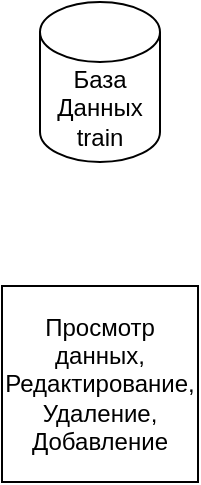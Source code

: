 <mxfile version="14.4.3" type="github">
  <diagram name="Page-1" id="c7558073-3199-34d8-9f00-42111426c3f3">
    <mxGraphModel dx="1221" dy="645" grid="1" gridSize="10" guides="1" tooltips="1" connect="1" arrows="1" fold="1" page="1" pageScale="1" pageWidth="826" pageHeight="1169" background="#ffffff" math="0" shadow="0">
      <root>
        <mxCell id="0" />
        <mxCell id="1" parent="0" />
        <mxCell id="wXoaDlnzzZitLM3zypYV-96" value="Просмотр данных,&lt;br&gt;Редактирование,&lt;br&gt;Удаление, Добавление" style="whiteSpace=wrap;html=1;aspect=fixed;" vertex="1" parent="1">
          <mxGeometry x="360" y="332" width="98" height="98" as="geometry" />
        </mxCell>
        <mxCell id="wXoaDlnzzZitLM3zypYV-97" value="База Данных&lt;br&gt;train" style="shape=cylinder3;whiteSpace=wrap;html=1;boundedLbl=1;backgroundOutline=1;size=15;" vertex="1" parent="1">
          <mxGeometry x="379" y="190" width="60" height="80" as="geometry" />
        </mxCell>
      </root>
    </mxGraphModel>
  </diagram>
</mxfile>
